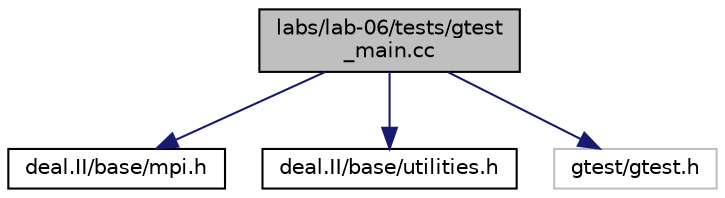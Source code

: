 digraph "labs/lab-06/tests/gtest_main.cc"
{
 // LATEX_PDF_SIZE
  bgcolor="transparent";
  edge [fontname="Helvetica",fontsize="10",labelfontname="Helvetica",labelfontsize="10"];
  node [fontname="Helvetica",fontsize="10",shape=record];
  Node1 [label="labs/lab-06/tests/gtest\l_main.cc",height=0.2,width=0.4,color="black", fillcolor="grey75", style="filled", fontcolor="black",tooltip=" "];
  Node1 -> Node2 [color="midnightblue",fontsize="10",style="solid",fontname="Helvetica"];
  Node2 [label="deal.II/base/mpi.h",height=0.2,width=0.4,color="black",URL="/__w/fem-with-dealii-2022/fem-with-dealii-2022/deal.tag$mpi_8h.html.html",tooltip=" "];
  Node1 -> Node3 [color="midnightblue",fontsize="10",style="solid",fontname="Helvetica"];
  Node3 [label="deal.II/base/utilities.h",height=0.2,width=0.4,color="black",URL="/__w/fem-with-dealii-2022/fem-with-dealii-2022/deal.tag$include_2deal_8II_2base_2utilities_8h.html.html",tooltip=" "];
  Node1 -> Node4 [color="midnightblue",fontsize="10",style="solid",fontname="Helvetica"];
  Node4 [label="gtest/gtest.h",height=0.2,width=0.4,color="grey75",tooltip=" "];
}
